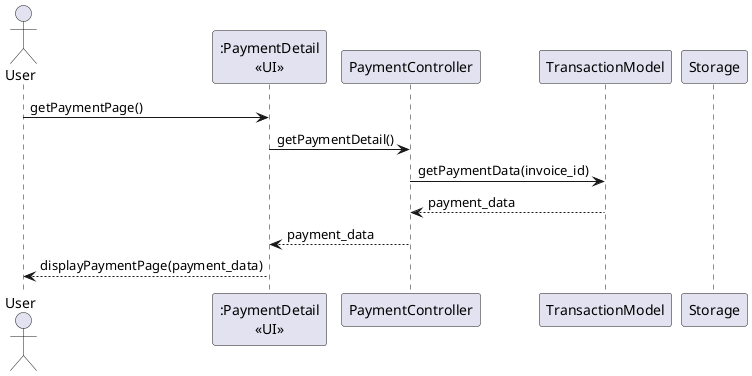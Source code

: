 @startuml
actor "User" as act
participant ":PaymentDetail\n<<UI>>" as view
participant PaymentController as ctrl
participant TransactionModel as tm
participant Storage as stg
act -> view: getPaymentPage()
view -> ctrl: getPaymentDetail()
ctrl -> tm : getPaymentData(invoice_id)
ctrl <-- tm : payment_data
view <-- ctrl : payment_data
act <-- view : displayPaymentPage(payment_data) 
@enduml